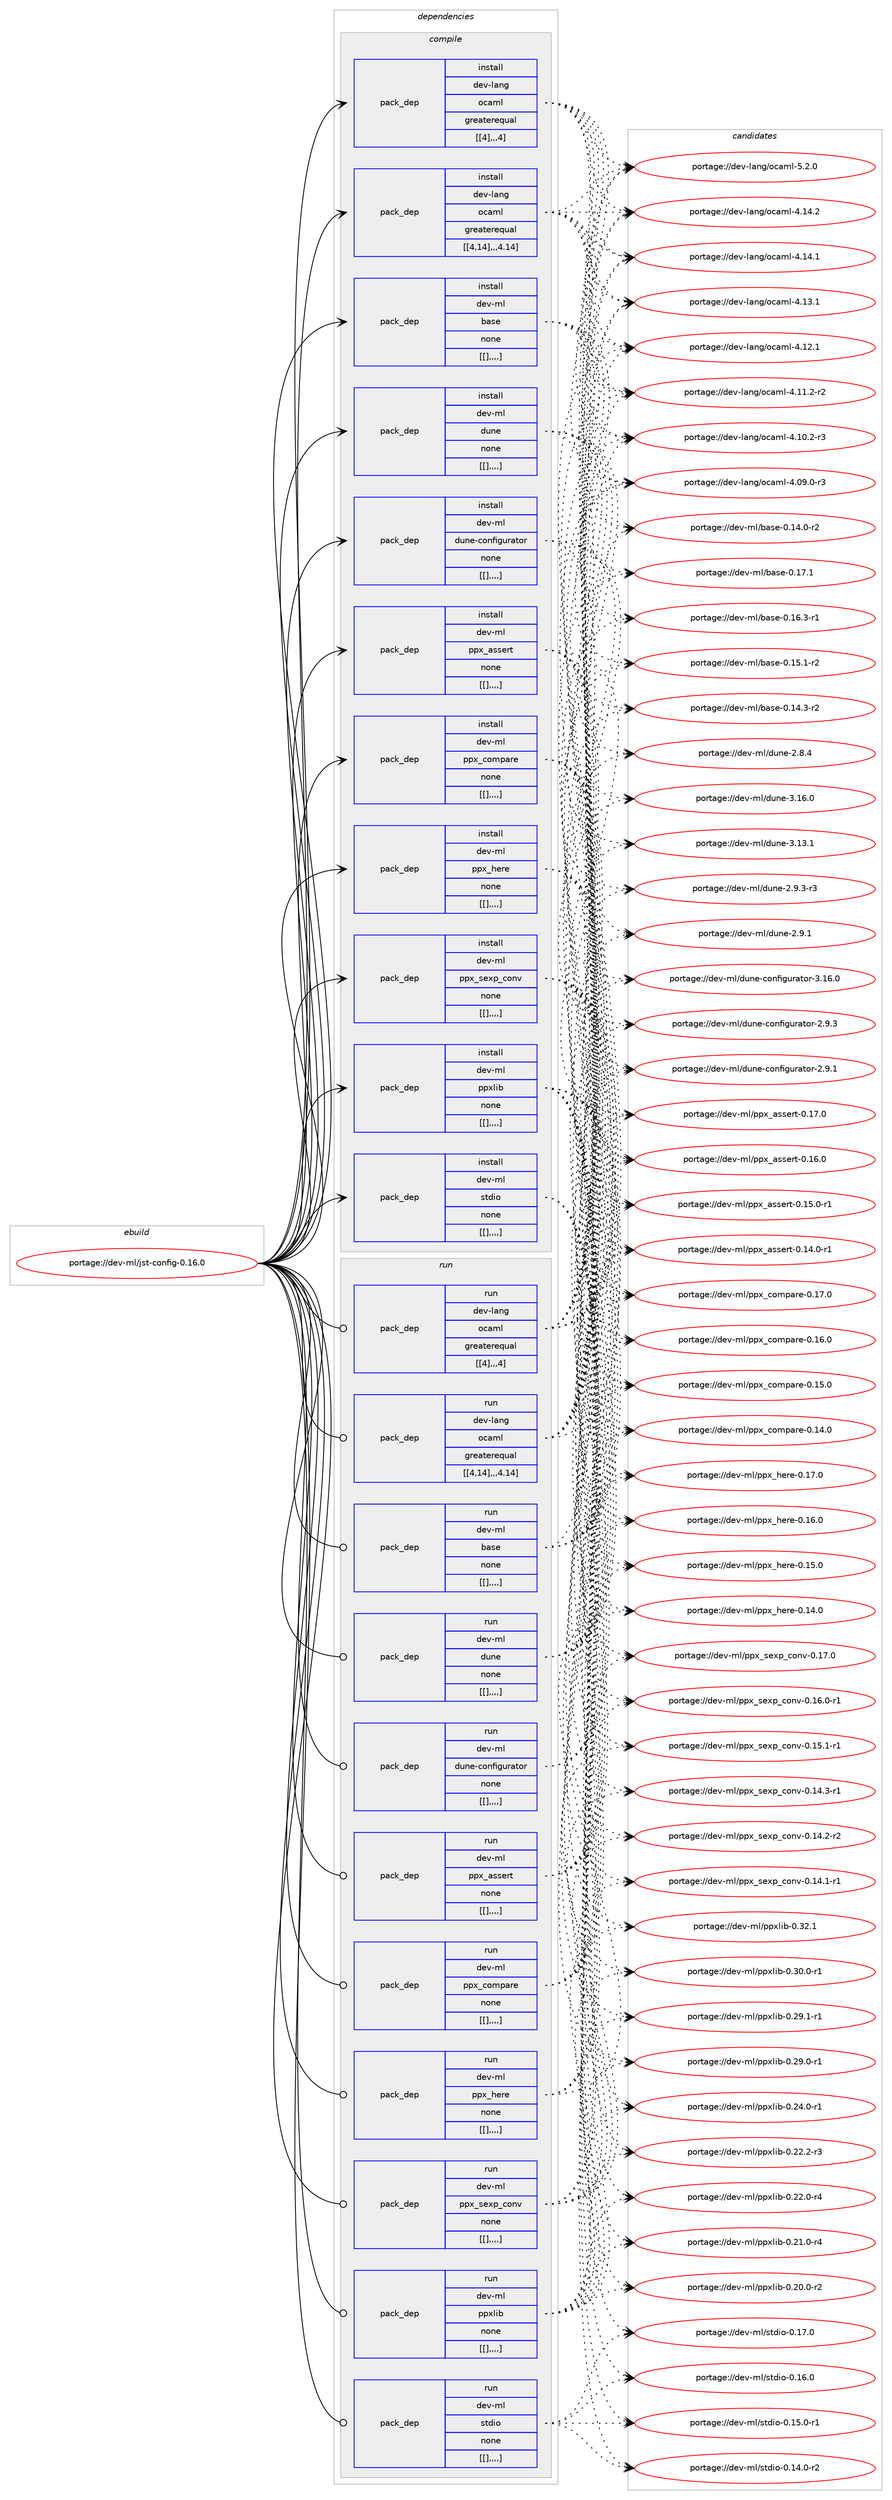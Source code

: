 digraph prolog {

# *************
# Graph options
# *************

newrank=true;
concentrate=true;
compound=true;
graph [rankdir=LR,fontname=Helvetica,fontsize=10,ranksep=1.5];#, ranksep=2.5, nodesep=0.2];
edge  [arrowhead=vee];
node  [fontname=Helvetica,fontsize=10];

# **********
# The ebuild
# **********

subgraph cluster_leftcol {
color=gray;
label=<<i>ebuild</i>>;
id [label="portage://dev-ml/jst-config-0.16.0", color=red, width=4, href="../dev-ml/jst-config-0.16.0.svg"];
}

# ****************
# The dependencies
# ****************

subgraph cluster_midcol {
color=gray;
label=<<i>dependencies</i>>;
subgraph cluster_compile {
fillcolor="#eeeeee";
style=filled;
label=<<i>compile</i>>;
subgraph pack89319 {
dependency120284 [label=<<TABLE BORDER="0" CELLBORDER="1" CELLSPACING="0" CELLPADDING="4" WIDTH="220"><TR><TD ROWSPAN="6" CELLPADDING="30">pack_dep</TD></TR><TR><TD WIDTH="110">install</TD></TR><TR><TD>dev-lang</TD></TR><TR><TD>ocaml</TD></TR><TR><TD>greaterequal</TD></TR><TR><TD>[[4],,,4]</TD></TR></TABLE>>, shape=none, color=blue];
}
id:e -> dependency120284:w [weight=20,style="solid",arrowhead="vee"];
subgraph pack89320 {
dependency120285 [label=<<TABLE BORDER="0" CELLBORDER="1" CELLSPACING="0" CELLPADDING="4" WIDTH="220"><TR><TD ROWSPAN="6" CELLPADDING="30">pack_dep</TD></TR><TR><TD WIDTH="110">install</TD></TR><TR><TD>dev-lang</TD></TR><TR><TD>ocaml</TD></TR><TR><TD>greaterequal</TD></TR><TR><TD>[[4,14],,,4.14]</TD></TR></TABLE>>, shape=none, color=blue];
}
id:e -> dependency120285:w [weight=20,style="solid",arrowhead="vee"];
subgraph pack89321 {
dependency120286 [label=<<TABLE BORDER="0" CELLBORDER="1" CELLSPACING="0" CELLPADDING="4" WIDTH="220"><TR><TD ROWSPAN="6" CELLPADDING="30">pack_dep</TD></TR><TR><TD WIDTH="110">install</TD></TR><TR><TD>dev-ml</TD></TR><TR><TD>base</TD></TR><TR><TD>none</TD></TR><TR><TD>[[],,,,]</TD></TR></TABLE>>, shape=none, color=blue];
}
id:e -> dependency120286:w [weight=20,style="solid",arrowhead="vee"];
subgraph pack89322 {
dependency120287 [label=<<TABLE BORDER="0" CELLBORDER="1" CELLSPACING="0" CELLPADDING="4" WIDTH="220"><TR><TD ROWSPAN="6" CELLPADDING="30">pack_dep</TD></TR><TR><TD WIDTH="110">install</TD></TR><TR><TD>dev-ml</TD></TR><TR><TD>dune</TD></TR><TR><TD>none</TD></TR><TR><TD>[[],,,,]</TD></TR></TABLE>>, shape=none, color=blue];
}
id:e -> dependency120287:w [weight=20,style="solid",arrowhead="vee"];
subgraph pack89323 {
dependency120288 [label=<<TABLE BORDER="0" CELLBORDER="1" CELLSPACING="0" CELLPADDING="4" WIDTH="220"><TR><TD ROWSPAN="6" CELLPADDING="30">pack_dep</TD></TR><TR><TD WIDTH="110">install</TD></TR><TR><TD>dev-ml</TD></TR><TR><TD>dune-configurator</TD></TR><TR><TD>none</TD></TR><TR><TD>[[],,,,]</TD></TR></TABLE>>, shape=none, color=blue];
}
id:e -> dependency120288:w [weight=20,style="solid",arrowhead="vee"];
subgraph pack89324 {
dependency120289 [label=<<TABLE BORDER="0" CELLBORDER="1" CELLSPACING="0" CELLPADDING="4" WIDTH="220"><TR><TD ROWSPAN="6" CELLPADDING="30">pack_dep</TD></TR><TR><TD WIDTH="110">install</TD></TR><TR><TD>dev-ml</TD></TR><TR><TD>ppx_assert</TD></TR><TR><TD>none</TD></TR><TR><TD>[[],,,,]</TD></TR></TABLE>>, shape=none, color=blue];
}
id:e -> dependency120289:w [weight=20,style="solid",arrowhead="vee"];
subgraph pack89325 {
dependency120290 [label=<<TABLE BORDER="0" CELLBORDER="1" CELLSPACING="0" CELLPADDING="4" WIDTH="220"><TR><TD ROWSPAN="6" CELLPADDING="30">pack_dep</TD></TR><TR><TD WIDTH="110">install</TD></TR><TR><TD>dev-ml</TD></TR><TR><TD>ppx_compare</TD></TR><TR><TD>none</TD></TR><TR><TD>[[],,,,]</TD></TR></TABLE>>, shape=none, color=blue];
}
id:e -> dependency120290:w [weight=20,style="solid",arrowhead="vee"];
subgraph pack89326 {
dependency120291 [label=<<TABLE BORDER="0" CELLBORDER="1" CELLSPACING="0" CELLPADDING="4" WIDTH="220"><TR><TD ROWSPAN="6" CELLPADDING="30">pack_dep</TD></TR><TR><TD WIDTH="110">install</TD></TR><TR><TD>dev-ml</TD></TR><TR><TD>ppx_here</TD></TR><TR><TD>none</TD></TR><TR><TD>[[],,,,]</TD></TR></TABLE>>, shape=none, color=blue];
}
id:e -> dependency120291:w [weight=20,style="solid",arrowhead="vee"];
subgraph pack89327 {
dependency120292 [label=<<TABLE BORDER="0" CELLBORDER="1" CELLSPACING="0" CELLPADDING="4" WIDTH="220"><TR><TD ROWSPAN="6" CELLPADDING="30">pack_dep</TD></TR><TR><TD WIDTH="110">install</TD></TR><TR><TD>dev-ml</TD></TR><TR><TD>ppx_sexp_conv</TD></TR><TR><TD>none</TD></TR><TR><TD>[[],,,,]</TD></TR></TABLE>>, shape=none, color=blue];
}
id:e -> dependency120292:w [weight=20,style="solid",arrowhead="vee"];
subgraph pack89328 {
dependency120293 [label=<<TABLE BORDER="0" CELLBORDER="1" CELLSPACING="0" CELLPADDING="4" WIDTH="220"><TR><TD ROWSPAN="6" CELLPADDING="30">pack_dep</TD></TR><TR><TD WIDTH="110">install</TD></TR><TR><TD>dev-ml</TD></TR><TR><TD>ppxlib</TD></TR><TR><TD>none</TD></TR><TR><TD>[[],,,,]</TD></TR></TABLE>>, shape=none, color=blue];
}
id:e -> dependency120293:w [weight=20,style="solid",arrowhead="vee"];
subgraph pack89329 {
dependency120294 [label=<<TABLE BORDER="0" CELLBORDER="1" CELLSPACING="0" CELLPADDING="4" WIDTH="220"><TR><TD ROWSPAN="6" CELLPADDING="30">pack_dep</TD></TR><TR><TD WIDTH="110">install</TD></TR><TR><TD>dev-ml</TD></TR><TR><TD>stdio</TD></TR><TR><TD>none</TD></TR><TR><TD>[[],,,,]</TD></TR></TABLE>>, shape=none, color=blue];
}
id:e -> dependency120294:w [weight=20,style="solid",arrowhead="vee"];
}
subgraph cluster_compileandrun {
fillcolor="#eeeeee";
style=filled;
label=<<i>compile and run</i>>;
}
subgraph cluster_run {
fillcolor="#eeeeee";
style=filled;
label=<<i>run</i>>;
subgraph pack89330 {
dependency120295 [label=<<TABLE BORDER="0" CELLBORDER="1" CELLSPACING="0" CELLPADDING="4" WIDTH="220"><TR><TD ROWSPAN="6" CELLPADDING="30">pack_dep</TD></TR><TR><TD WIDTH="110">run</TD></TR><TR><TD>dev-lang</TD></TR><TR><TD>ocaml</TD></TR><TR><TD>greaterequal</TD></TR><TR><TD>[[4],,,4]</TD></TR></TABLE>>, shape=none, color=blue];
}
id:e -> dependency120295:w [weight=20,style="solid",arrowhead="odot"];
subgraph pack89331 {
dependency120296 [label=<<TABLE BORDER="0" CELLBORDER="1" CELLSPACING="0" CELLPADDING="4" WIDTH="220"><TR><TD ROWSPAN="6" CELLPADDING="30">pack_dep</TD></TR><TR><TD WIDTH="110">run</TD></TR><TR><TD>dev-lang</TD></TR><TR><TD>ocaml</TD></TR><TR><TD>greaterequal</TD></TR><TR><TD>[[4,14],,,4.14]</TD></TR></TABLE>>, shape=none, color=blue];
}
id:e -> dependency120296:w [weight=20,style="solid",arrowhead="odot"];
subgraph pack89332 {
dependency120297 [label=<<TABLE BORDER="0" CELLBORDER="1" CELLSPACING="0" CELLPADDING="4" WIDTH="220"><TR><TD ROWSPAN="6" CELLPADDING="30">pack_dep</TD></TR><TR><TD WIDTH="110">run</TD></TR><TR><TD>dev-ml</TD></TR><TR><TD>base</TD></TR><TR><TD>none</TD></TR><TR><TD>[[],,,,]</TD></TR></TABLE>>, shape=none, color=blue];
}
id:e -> dependency120297:w [weight=20,style="solid",arrowhead="odot"];
subgraph pack89333 {
dependency120298 [label=<<TABLE BORDER="0" CELLBORDER="1" CELLSPACING="0" CELLPADDING="4" WIDTH="220"><TR><TD ROWSPAN="6" CELLPADDING="30">pack_dep</TD></TR><TR><TD WIDTH="110">run</TD></TR><TR><TD>dev-ml</TD></TR><TR><TD>dune</TD></TR><TR><TD>none</TD></TR><TR><TD>[[],,,,]</TD></TR></TABLE>>, shape=none, color=blue];
}
id:e -> dependency120298:w [weight=20,style="solid",arrowhead="odot"];
subgraph pack89334 {
dependency120299 [label=<<TABLE BORDER="0" CELLBORDER="1" CELLSPACING="0" CELLPADDING="4" WIDTH="220"><TR><TD ROWSPAN="6" CELLPADDING="30">pack_dep</TD></TR><TR><TD WIDTH="110">run</TD></TR><TR><TD>dev-ml</TD></TR><TR><TD>dune-configurator</TD></TR><TR><TD>none</TD></TR><TR><TD>[[],,,,]</TD></TR></TABLE>>, shape=none, color=blue];
}
id:e -> dependency120299:w [weight=20,style="solid",arrowhead="odot"];
subgraph pack89335 {
dependency120300 [label=<<TABLE BORDER="0" CELLBORDER="1" CELLSPACING="0" CELLPADDING="4" WIDTH="220"><TR><TD ROWSPAN="6" CELLPADDING="30">pack_dep</TD></TR><TR><TD WIDTH="110">run</TD></TR><TR><TD>dev-ml</TD></TR><TR><TD>ppx_assert</TD></TR><TR><TD>none</TD></TR><TR><TD>[[],,,,]</TD></TR></TABLE>>, shape=none, color=blue];
}
id:e -> dependency120300:w [weight=20,style="solid",arrowhead="odot"];
subgraph pack89336 {
dependency120301 [label=<<TABLE BORDER="0" CELLBORDER="1" CELLSPACING="0" CELLPADDING="4" WIDTH="220"><TR><TD ROWSPAN="6" CELLPADDING="30">pack_dep</TD></TR><TR><TD WIDTH="110">run</TD></TR><TR><TD>dev-ml</TD></TR><TR><TD>ppx_compare</TD></TR><TR><TD>none</TD></TR><TR><TD>[[],,,,]</TD></TR></TABLE>>, shape=none, color=blue];
}
id:e -> dependency120301:w [weight=20,style="solid",arrowhead="odot"];
subgraph pack89337 {
dependency120302 [label=<<TABLE BORDER="0" CELLBORDER="1" CELLSPACING="0" CELLPADDING="4" WIDTH="220"><TR><TD ROWSPAN="6" CELLPADDING="30">pack_dep</TD></TR><TR><TD WIDTH="110">run</TD></TR><TR><TD>dev-ml</TD></TR><TR><TD>ppx_here</TD></TR><TR><TD>none</TD></TR><TR><TD>[[],,,,]</TD></TR></TABLE>>, shape=none, color=blue];
}
id:e -> dependency120302:w [weight=20,style="solid",arrowhead="odot"];
subgraph pack89338 {
dependency120303 [label=<<TABLE BORDER="0" CELLBORDER="1" CELLSPACING="0" CELLPADDING="4" WIDTH="220"><TR><TD ROWSPAN="6" CELLPADDING="30">pack_dep</TD></TR><TR><TD WIDTH="110">run</TD></TR><TR><TD>dev-ml</TD></TR><TR><TD>ppx_sexp_conv</TD></TR><TR><TD>none</TD></TR><TR><TD>[[],,,,]</TD></TR></TABLE>>, shape=none, color=blue];
}
id:e -> dependency120303:w [weight=20,style="solid",arrowhead="odot"];
subgraph pack89339 {
dependency120304 [label=<<TABLE BORDER="0" CELLBORDER="1" CELLSPACING="0" CELLPADDING="4" WIDTH="220"><TR><TD ROWSPAN="6" CELLPADDING="30">pack_dep</TD></TR><TR><TD WIDTH="110">run</TD></TR><TR><TD>dev-ml</TD></TR><TR><TD>ppxlib</TD></TR><TR><TD>none</TD></TR><TR><TD>[[],,,,]</TD></TR></TABLE>>, shape=none, color=blue];
}
id:e -> dependency120304:w [weight=20,style="solid",arrowhead="odot"];
subgraph pack89340 {
dependency120305 [label=<<TABLE BORDER="0" CELLBORDER="1" CELLSPACING="0" CELLPADDING="4" WIDTH="220"><TR><TD ROWSPAN="6" CELLPADDING="30">pack_dep</TD></TR><TR><TD WIDTH="110">run</TD></TR><TR><TD>dev-ml</TD></TR><TR><TD>stdio</TD></TR><TR><TD>none</TD></TR><TR><TD>[[],,,,]</TD></TR></TABLE>>, shape=none, color=blue];
}
id:e -> dependency120305:w [weight=20,style="solid",arrowhead="odot"];
}
}

# **************
# The candidates
# **************

subgraph cluster_choices {
rank=same;
color=gray;
label=<<i>candidates</i>>;

subgraph choice89319 {
color=black;
nodesep=1;
choice1001011184510897110103471119997109108455346504648 [label="portage://dev-lang/ocaml-5.2.0", color=red, width=4,href="../dev-lang/ocaml-5.2.0.svg"];
choice100101118451089711010347111999710910845524649524650 [label="portage://dev-lang/ocaml-4.14.2", color=red, width=4,href="../dev-lang/ocaml-4.14.2.svg"];
choice100101118451089711010347111999710910845524649524649 [label="portage://dev-lang/ocaml-4.14.1", color=red, width=4,href="../dev-lang/ocaml-4.14.1.svg"];
choice100101118451089711010347111999710910845524649514649 [label="portage://dev-lang/ocaml-4.13.1", color=red, width=4,href="../dev-lang/ocaml-4.13.1.svg"];
choice100101118451089711010347111999710910845524649504649 [label="portage://dev-lang/ocaml-4.12.1", color=red, width=4,href="../dev-lang/ocaml-4.12.1.svg"];
choice1001011184510897110103471119997109108455246494946504511450 [label="portage://dev-lang/ocaml-4.11.2-r2", color=red, width=4,href="../dev-lang/ocaml-4.11.2-r2.svg"];
choice1001011184510897110103471119997109108455246494846504511451 [label="portage://dev-lang/ocaml-4.10.2-r3", color=red, width=4,href="../dev-lang/ocaml-4.10.2-r3.svg"];
choice1001011184510897110103471119997109108455246485746484511451 [label="portage://dev-lang/ocaml-4.09.0-r3", color=red, width=4,href="../dev-lang/ocaml-4.09.0-r3.svg"];
dependency120284:e -> choice1001011184510897110103471119997109108455346504648:w [style=dotted,weight="100"];
dependency120284:e -> choice100101118451089711010347111999710910845524649524650:w [style=dotted,weight="100"];
dependency120284:e -> choice100101118451089711010347111999710910845524649524649:w [style=dotted,weight="100"];
dependency120284:e -> choice100101118451089711010347111999710910845524649514649:w [style=dotted,weight="100"];
dependency120284:e -> choice100101118451089711010347111999710910845524649504649:w [style=dotted,weight="100"];
dependency120284:e -> choice1001011184510897110103471119997109108455246494946504511450:w [style=dotted,weight="100"];
dependency120284:e -> choice1001011184510897110103471119997109108455246494846504511451:w [style=dotted,weight="100"];
dependency120284:e -> choice1001011184510897110103471119997109108455246485746484511451:w [style=dotted,weight="100"];
}
subgraph choice89320 {
color=black;
nodesep=1;
choice1001011184510897110103471119997109108455346504648 [label="portage://dev-lang/ocaml-5.2.0", color=red, width=4,href="../dev-lang/ocaml-5.2.0.svg"];
choice100101118451089711010347111999710910845524649524650 [label="portage://dev-lang/ocaml-4.14.2", color=red, width=4,href="../dev-lang/ocaml-4.14.2.svg"];
choice100101118451089711010347111999710910845524649524649 [label="portage://dev-lang/ocaml-4.14.1", color=red, width=4,href="../dev-lang/ocaml-4.14.1.svg"];
choice100101118451089711010347111999710910845524649514649 [label="portage://dev-lang/ocaml-4.13.1", color=red, width=4,href="../dev-lang/ocaml-4.13.1.svg"];
choice100101118451089711010347111999710910845524649504649 [label="portage://dev-lang/ocaml-4.12.1", color=red, width=4,href="../dev-lang/ocaml-4.12.1.svg"];
choice1001011184510897110103471119997109108455246494946504511450 [label="portage://dev-lang/ocaml-4.11.2-r2", color=red, width=4,href="../dev-lang/ocaml-4.11.2-r2.svg"];
choice1001011184510897110103471119997109108455246494846504511451 [label="portage://dev-lang/ocaml-4.10.2-r3", color=red, width=4,href="../dev-lang/ocaml-4.10.2-r3.svg"];
choice1001011184510897110103471119997109108455246485746484511451 [label="portage://dev-lang/ocaml-4.09.0-r3", color=red, width=4,href="../dev-lang/ocaml-4.09.0-r3.svg"];
dependency120285:e -> choice1001011184510897110103471119997109108455346504648:w [style=dotted,weight="100"];
dependency120285:e -> choice100101118451089711010347111999710910845524649524650:w [style=dotted,weight="100"];
dependency120285:e -> choice100101118451089711010347111999710910845524649524649:w [style=dotted,weight="100"];
dependency120285:e -> choice100101118451089711010347111999710910845524649514649:w [style=dotted,weight="100"];
dependency120285:e -> choice100101118451089711010347111999710910845524649504649:w [style=dotted,weight="100"];
dependency120285:e -> choice1001011184510897110103471119997109108455246494946504511450:w [style=dotted,weight="100"];
dependency120285:e -> choice1001011184510897110103471119997109108455246494846504511451:w [style=dotted,weight="100"];
dependency120285:e -> choice1001011184510897110103471119997109108455246485746484511451:w [style=dotted,weight="100"];
}
subgraph choice89321 {
color=black;
nodesep=1;
choice1001011184510910847989711510145484649554649 [label="portage://dev-ml/base-0.17.1", color=red, width=4,href="../dev-ml/base-0.17.1.svg"];
choice10010111845109108479897115101454846495446514511449 [label="portage://dev-ml/base-0.16.3-r1", color=red, width=4,href="../dev-ml/base-0.16.3-r1.svg"];
choice10010111845109108479897115101454846495346494511450 [label="portage://dev-ml/base-0.15.1-r2", color=red, width=4,href="../dev-ml/base-0.15.1-r2.svg"];
choice10010111845109108479897115101454846495246514511450 [label="portage://dev-ml/base-0.14.3-r2", color=red, width=4,href="../dev-ml/base-0.14.3-r2.svg"];
choice10010111845109108479897115101454846495246484511450 [label="portage://dev-ml/base-0.14.0-r2", color=red, width=4,href="../dev-ml/base-0.14.0-r2.svg"];
dependency120286:e -> choice1001011184510910847989711510145484649554649:w [style=dotted,weight="100"];
dependency120286:e -> choice10010111845109108479897115101454846495446514511449:w [style=dotted,weight="100"];
dependency120286:e -> choice10010111845109108479897115101454846495346494511450:w [style=dotted,weight="100"];
dependency120286:e -> choice10010111845109108479897115101454846495246514511450:w [style=dotted,weight="100"];
dependency120286:e -> choice10010111845109108479897115101454846495246484511450:w [style=dotted,weight="100"];
}
subgraph choice89322 {
color=black;
nodesep=1;
choice100101118451091084710011711010145514649544648 [label="portage://dev-ml/dune-3.16.0", color=red, width=4,href="../dev-ml/dune-3.16.0.svg"];
choice100101118451091084710011711010145514649514649 [label="portage://dev-ml/dune-3.13.1", color=red, width=4,href="../dev-ml/dune-3.13.1.svg"];
choice10010111845109108471001171101014550465746514511451 [label="portage://dev-ml/dune-2.9.3-r3", color=red, width=4,href="../dev-ml/dune-2.9.3-r3.svg"];
choice1001011184510910847100117110101455046574649 [label="portage://dev-ml/dune-2.9.1", color=red, width=4,href="../dev-ml/dune-2.9.1.svg"];
choice1001011184510910847100117110101455046564652 [label="portage://dev-ml/dune-2.8.4", color=red, width=4,href="../dev-ml/dune-2.8.4.svg"];
dependency120287:e -> choice100101118451091084710011711010145514649544648:w [style=dotted,weight="100"];
dependency120287:e -> choice100101118451091084710011711010145514649514649:w [style=dotted,weight="100"];
dependency120287:e -> choice10010111845109108471001171101014550465746514511451:w [style=dotted,weight="100"];
dependency120287:e -> choice1001011184510910847100117110101455046574649:w [style=dotted,weight="100"];
dependency120287:e -> choice1001011184510910847100117110101455046564652:w [style=dotted,weight="100"];
}
subgraph choice89323 {
color=black;
nodesep=1;
choice100101118451091084710011711010145991111101021051031171149711611111445514649544648 [label="portage://dev-ml/dune-configurator-3.16.0", color=red, width=4,href="../dev-ml/dune-configurator-3.16.0.svg"];
choice1001011184510910847100117110101459911111010210510311711497116111114455046574651 [label="portage://dev-ml/dune-configurator-2.9.3", color=red, width=4,href="../dev-ml/dune-configurator-2.9.3.svg"];
choice1001011184510910847100117110101459911111010210510311711497116111114455046574649 [label="portage://dev-ml/dune-configurator-2.9.1", color=red, width=4,href="../dev-ml/dune-configurator-2.9.1.svg"];
dependency120288:e -> choice100101118451091084710011711010145991111101021051031171149711611111445514649544648:w [style=dotted,weight="100"];
dependency120288:e -> choice1001011184510910847100117110101459911111010210510311711497116111114455046574651:w [style=dotted,weight="100"];
dependency120288:e -> choice1001011184510910847100117110101459911111010210510311711497116111114455046574649:w [style=dotted,weight="100"];
}
subgraph choice89324 {
color=black;
nodesep=1;
choice1001011184510910847112112120959711511510111411645484649554648 [label="portage://dev-ml/ppx_assert-0.17.0", color=red, width=4,href="../dev-ml/ppx_assert-0.17.0.svg"];
choice1001011184510910847112112120959711511510111411645484649544648 [label="portage://dev-ml/ppx_assert-0.16.0", color=red, width=4,href="../dev-ml/ppx_assert-0.16.0.svg"];
choice10010111845109108471121121209597115115101114116454846495346484511449 [label="portage://dev-ml/ppx_assert-0.15.0-r1", color=red, width=4,href="../dev-ml/ppx_assert-0.15.0-r1.svg"];
choice10010111845109108471121121209597115115101114116454846495246484511449 [label="portage://dev-ml/ppx_assert-0.14.0-r1", color=red, width=4,href="../dev-ml/ppx_assert-0.14.0-r1.svg"];
dependency120289:e -> choice1001011184510910847112112120959711511510111411645484649554648:w [style=dotted,weight="100"];
dependency120289:e -> choice1001011184510910847112112120959711511510111411645484649544648:w [style=dotted,weight="100"];
dependency120289:e -> choice10010111845109108471121121209597115115101114116454846495346484511449:w [style=dotted,weight="100"];
dependency120289:e -> choice10010111845109108471121121209597115115101114116454846495246484511449:w [style=dotted,weight="100"];
}
subgraph choice89325 {
color=black;
nodesep=1;
choice100101118451091084711211212095991111091129711410145484649554648 [label="portage://dev-ml/ppx_compare-0.17.0", color=red, width=4,href="../dev-ml/ppx_compare-0.17.0.svg"];
choice100101118451091084711211212095991111091129711410145484649544648 [label="portage://dev-ml/ppx_compare-0.16.0", color=red, width=4,href="../dev-ml/ppx_compare-0.16.0.svg"];
choice100101118451091084711211212095991111091129711410145484649534648 [label="portage://dev-ml/ppx_compare-0.15.0", color=red, width=4,href="../dev-ml/ppx_compare-0.15.0.svg"];
choice100101118451091084711211212095991111091129711410145484649524648 [label="portage://dev-ml/ppx_compare-0.14.0", color=red, width=4,href="../dev-ml/ppx_compare-0.14.0.svg"];
dependency120290:e -> choice100101118451091084711211212095991111091129711410145484649554648:w [style=dotted,weight="100"];
dependency120290:e -> choice100101118451091084711211212095991111091129711410145484649544648:w [style=dotted,weight="100"];
dependency120290:e -> choice100101118451091084711211212095991111091129711410145484649534648:w [style=dotted,weight="100"];
dependency120290:e -> choice100101118451091084711211212095991111091129711410145484649524648:w [style=dotted,weight="100"];
}
subgraph choice89326 {
color=black;
nodesep=1;
choice10010111845109108471121121209510410111410145484649554648 [label="portage://dev-ml/ppx_here-0.17.0", color=red, width=4,href="../dev-ml/ppx_here-0.17.0.svg"];
choice10010111845109108471121121209510410111410145484649544648 [label="portage://dev-ml/ppx_here-0.16.0", color=red, width=4,href="../dev-ml/ppx_here-0.16.0.svg"];
choice10010111845109108471121121209510410111410145484649534648 [label="portage://dev-ml/ppx_here-0.15.0", color=red, width=4,href="../dev-ml/ppx_here-0.15.0.svg"];
choice10010111845109108471121121209510410111410145484649524648 [label="portage://dev-ml/ppx_here-0.14.0", color=red, width=4,href="../dev-ml/ppx_here-0.14.0.svg"];
dependency120291:e -> choice10010111845109108471121121209510410111410145484649554648:w [style=dotted,weight="100"];
dependency120291:e -> choice10010111845109108471121121209510410111410145484649544648:w [style=dotted,weight="100"];
dependency120291:e -> choice10010111845109108471121121209510410111410145484649534648:w [style=dotted,weight="100"];
dependency120291:e -> choice10010111845109108471121121209510410111410145484649524648:w [style=dotted,weight="100"];
}
subgraph choice89327 {
color=black;
nodesep=1;
choice100101118451091084711211212095115101120112959911111011845484649554648 [label="portage://dev-ml/ppx_sexp_conv-0.17.0", color=red, width=4,href="../dev-ml/ppx_sexp_conv-0.17.0.svg"];
choice1001011184510910847112112120951151011201129599111110118454846495446484511449 [label="portage://dev-ml/ppx_sexp_conv-0.16.0-r1", color=red, width=4,href="../dev-ml/ppx_sexp_conv-0.16.0-r1.svg"];
choice1001011184510910847112112120951151011201129599111110118454846495346494511449 [label="portage://dev-ml/ppx_sexp_conv-0.15.1-r1", color=red, width=4,href="../dev-ml/ppx_sexp_conv-0.15.1-r1.svg"];
choice1001011184510910847112112120951151011201129599111110118454846495246514511449 [label="portage://dev-ml/ppx_sexp_conv-0.14.3-r1", color=red, width=4,href="../dev-ml/ppx_sexp_conv-0.14.3-r1.svg"];
choice1001011184510910847112112120951151011201129599111110118454846495246504511450 [label="portage://dev-ml/ppx_sexp_conv-0.14.2-r2", color=red, width=4,href="../dev-ml/ppx_sexp_conv-0.14.2-r2.svg"];
choice1001011184510910847112112120951151011201129599111110118454846495246494511449 [label="portage://dev-ml/ppx_sexp_conv-0.14.1-r1", color=red, width=4,href="../dev-ml/ppx_sexp_conv-0.14.1-r1.svg"];
dependency120292:e -> choice100101118451091084711211212095115101120112959911111011845484649554648:w [style=dotted,weight="100"];
dependency120292:e -> choice1001011184510910847112112120951151011201129599111110118454846495446484511449:w [style=dotted,weight="100"];
dependency120292:e -> choice1001011184510910847112112120951151011201129599111110118454846495346494511449:w [style=dotted,weight="100"];
dependency120292:e -> choice1001011184510910847112112120951151011201129599111110118454846495246514511449:w [style=dotted,weight="100"];
dependency120292:e -> choice1001011184510910847112112120951151011201129599111110118454846495246504511450:w [style=dotted,weight="100"];
dependency120292:e -> choice1001011184510910847112112120951151011201129599111110118454846495246494511449:w [style=dotted,weight="100"];
}
subgraph choice89328 {
color=black;
nodesep=1;
choice10010111845109108471121121201081059845484651504649 [label="portage://dev-ml/ppxlib-0.32.1", color=red, width=4,href="../dev-ml/ppxlib-0.32.1.svg"];
choice100101118451091084711211212010810598454846514846484511449 [label="portage://dev-ml/ppxlib-0.30.0-r1", color=red, width=4,href="../dev-ml/ppxlib-0.30.0-r1.svg"];
choice100101118451091084711211212010810598454846505746494511449 [label="portage://dev-ml/ppxlib-0.29.1-r1", color=red, width=4,href="../dev-ml/ppxlib-0.29.1-r1.svg"];
choice100101118451091084711211212010810598454846505746484511449 [label="portage://dev-ml/ppxlib-0.29.0-r1", color=red, width=4,href="../dev-ml/ppxlib-0.29.0-r1.svg"];
choice100101118451091084711211212010810598454846505246484511449 [label="portage://dev-ml/ppxlib-0.24.0-r1", color=red, width=4,href="../dev-ml/ppxlib-0.24.0-r1.svg"];
choice100101118451091084711211212010810598454846505046504511451 [label="portage://dev-ml/ppxlib-0.22.2-r3", color=red, width=4,href="../dev-ml/ppxlib-0.22.2-r3.svg"];
choice100101118451091084711211212010810598454846505046484511452 [label="portage://dev-ml/ppxlib-0.22.0-r4", color=red, width=4,href="../dev-ml/ppxlib-0.22.0-r4.svg"];
choice100101118451091084711211212010810598454846504946484511452 [label="portage://dev-ml/ppxlib-0.21.0-r4", color=red, width=4,href="../dev-ml/ppxlib-0.21.0-r4.svg"];
choice100101118451091084711211212010810598454846504846484511450 [label="portage://dev-ml/ppxlib-0.20.0-r2", color=red, width=4,href="../dev-ml/ppxlib-0.20.0-r2.svg"];
dependency120293:e -> choice10010111845109108471121121201081059845484651504649:w [style=dotted,weight="100"];
dependency120293:e -> choice100101118451091084711211212010810598454846514846484511449:w [style=dotted,weight="100"];
dependency120293:e -> choice100101118451091084711211212010810598454846505746494511449:w [style=dotted,weight="100"];
dependency120293:e -> choice100101118451091084711211212010810598454846505746484511449:w [style=dotted,weight="100"];
dependency120293:e -> choice100101118451091084711211212010810598454846505246484511449:w [style=dotted,weight="100"];
dependency120293:e -> choice100101118451091084711211212010810598454846505046504511451:w [style=dotted,weight="100"];
dependency120293:e -> choice100101118451091084711211212010810598454846505046484511452:w [style=dotted,weight="100"];
dependency120293:e -> choice100101118451091084711211212010810598454846504946484511452:w [style=dotted,weight="100"];
dependency120293:e -> choice100101118451091084711211212010810598454846504846484511450:w [style=dotted,weight="100"];
}
subgraph choice89329 {
color=black;
nodesep=1;
choice100101118451091084711511610010511145484649554648 [label="portage://dev-ml/stdio-0.17.0", color=red, width=4,href="../dev-ml/stdio-0.17.0.svg"];
choice100101118451091084711511610010511145484649544648 [label="portage://dev-ml/stdio-0.16.0", color=red, width=4,href="../dev-ml/stdio-0.16.0.svg"];
choice1001011184510910847115116100105111454846495346484511449 [label="portage://dev-ml/stdio-0.15.0-r1", color=red, width=4,href="../dev-ml/stdio-0.15.0-r1.svg"];
choice1001011184510910847115116100105111454846495246484511450 [label="portage://dev-ml/stdio-0.14.0-r2", color=red, width=4,href="../dev-ml/stdio-0.14.0-r2.svg"];
dependency120294:e -> choice100101118451091084711511610010511145484649554648:w [style=dotted,weight="100"];
dependency120294:e -> choice100101118451091084711511610010511145484649544648:w [style=dotted,weight="100"];
dependency120294:e -> choice1001011184510910847115116100105111454846495346484511449:w [style=dotted,weight="100"];
dependency120294:e -> choice1001011184510910847115116100105111454846495246484511450:w [style=dotted,weight="100"];
}
subgraph choice89330 {
color=black;
nodesep=1;
choice1001011184510897110103471119997109108455346504648 [label="portage://dev-lang/ocaml-5.2.0", color=red, width=4,href="../dev-lang/ocaml-5.2.0.svg"];
choice100101118451089711010347111999710910845524649524650 [label="portage://dev-lang/ocaml-4.14.2", color=red, width=4,href="../dev-lang/ocaml-4.14.2.svg"];
choice100101118451089711010347111999710910845524649524649 [label="portage://dev-lang/ocaml-4.14.1", color=red, width=4,href="../dev-lang/ocaml-4.14.1.svg"];
choice100101118451089711010347111999710910845524649514649 [label="portage://dev-lang/ocaml-4.13.1", color=red, width=4,href="../dev-lang/ocaml-4.13.1.svg"];
choice100101118451089711010347111999710910845524649504649 [label="portage://dev-lang/ocaml-4.12.1", color=red, width=4,href="../dev-lang/ocaml-4.12.1.svg"];
choice1001011184510897110103471119997109108455246494946504511450 [label="portage://dev-lang/ocaml-4.11.2-r2", color=red, width=4,href="../dev-lang/ocaml-4.11.2-r2.svg"];
choice1001011184510897110103471119997109108455246494846504511451 [label="portage://dev-lang/ocaml-4.10.2-r3", color=red, width=4,href="../dev-lang/ocaml-4.10.2-r3.svg"];
choice1001011184510897110103471119997109108455246485746484511451 [label="portage://dev-lang/ocaml-4.09.0-r3", color=red, width=4,href="../dev-lang/ocaml-4.09.0-r3.svg"];
dependency120295:e -> choice1001011184510897110103471119997109108455346504648:w [style=dotted,weight="100"];
dependency120295:e -> choice100101118451089711010347111999710910845524649524650:w [style=dotted,weight="100"];
dependency120295:e -> choice100101118451089711010347111999710910845524649524649:w [style=dotted,weight="100"];
dependency120295:e -> choice100101118451089711010347111999710910845524649514649:w [style=dotted,weight="100"];
dependency120295:e -> choice100101118451089711010347111999710910845524649504649:w [style=dotted,weight="100"];
dependency120295:e -> choice1001011184510897110103471119997109108455246494946504511450:w [style=dotted,weight="100"];
dependency120295:e -> choice1001011184510897110103471119997109108455246494846504511451:w [style=dotted,weight="100"];
dependency120295:e -> choice1001011184510897110103471119997109108455246485746484511451:w [style=dotted,weight="100"];
}
subgraph choice89331 {
color=black;
nodesep=1;
choice1001011184510897110103471119997109108455346504648 [label="portage://dev-lang/ocaml-5.2.0", color=red, width=4,href="../dev-lang/ocaml-5.2.0.svg"];
choice100101118451089711010347111999710910845524649524650 [label="portage://dev-lang/ocaml-4.14.2", color=red, width=4,href="../dev-lang/ocaml-4.14.2.svg"];
choice100101118451089711010347111999710910845524649524649 [label="portage://dev-lang/ocaml-4.14.1", color=red, width=4,href="../dev-lang/ocaml-4.14.1.svg"];
choice100101118451089711010347111999710910845524649514649 [label="portage://dev-lang/ocaml-4.13.1", color=red, width=4,href="../dev-lang/ocaml-4.13.1.svg"];
choice100101118451089711010347111999710910845524649504649 [label="portage://dev-lang/ocaml-4.12.1", color=red, width=4,href="../dev-lang/ocaml-4.12.1.svg"];
choice1001011184510897110103471119997109108455246494946504511450 [label="portage://dev-lang/ocaml-4.11.2-r2", color=red, width=4,href="../dev-lang/ocaml-4.11.2-r2.svg"];
choice1001011184510897110103471119997109108455246494846504511451 [label="portage://dev-lang/ocaml-4.10.2-r3", color=red, width=4,href="../dev-lang/ocaml-4.10.2-r3.svg"];
choice1001011184510897110103471119997109108455246485746484511451 [label="portage://dev-lang/ocaml-4.09.0-r3", color=red, width=4,href="../dev-lang/ocaml-4.09.0-r3.svg"];
dependency120296:e -> choice1001011184510897110103471119997109108455346504648:w [style=dotted,weight="100"];
dependency120296:e -> choice100101118451089711010347111999710910845524649524650:w [style=dotted,weight="100"];
dependency120296:e -> choice100101118451089711010347111999710910845524649524649:w [style=dotted,weight="100"];
dependency120296:e -> choice100101118451089711010347111999710910845524649514649:w [style=dotted,weight="100"];
dependency120296:e -> choice100101118451089711010347111999710910845524649504649:w [style=dotted,weight="100"];
dependency120296:e -> choice1001011184510897110103471119997109108455246494946504511450:w [style=dotted,weight="100"];
dependency120296:e -> choice1001011184510897110103471119997109108455246494846504511451:w [style=dotted,weight="100"];
dependency120296:e -> choice1001011184510897110103471119997109108455246485746484511451:w [style=dotted,weight="100"];
}
subgraph choice89332 {
color=black;
nodesep=1;
choice1001011184510910847989711510145484649554649 [label="portage://dev-ml/base-0.17.1", color=red, width=4,href="../dev-ml/base-0.17.1.svg"];
choice10010111845109108479897115101454846495446514511449 [label="portage://dev-ml/base-0.16.3-r1", color=red, width=4,href="../dev-ml/base-0.16.3-r1.svg"];
choice10010111845109108479897115101454846495346494511450 [label="portage://dev-ml/base-0.15.1-r2", color=red, width=4,href="../dev-ml/base-0.15.1-r2.svg"];
choice10010111845109108479897115101454846495246514511450 [label="portage://dev-ml/base-0.14.3-r2", color=red, width=4,href="../dev-ml/base-0.14.3-r2.svg"];
choice10010111845109108479897115101454846495246484511450 [label="portage://dev-ml/base-0.14.0-r2", color=red, width=4,href="../dev-ml/base-0.14.0-r2.svg"];
dependency120297:e -> choice1001011184510910847989711510145484649554649:w [style=dotted,weight="100"];
dependency120297:e -> choice10010111845109108479897115101454846495446514511449:w [style=dotted,weight="100"];
dependency120297:e -> choice10010111845109108479897115101454846495346494511450:w [style=dotted,weight="100"];
dependency120297:e -> choice10010111845109108479897115101454846495246514511450:w [style=dotted,weight="100"];
dependency120297:e -> choice10010111845109108479897115101454846495246484511450:w [style=dotted,weight="100"];
}
subgraph choice89333 {
color=black;
nodesep=1;
choice100101118451091084710011711010145514649544648 [label="portage://dev-ml/dune-3.16.0", color=red, width=4,href="../dev-ml/dune-3.16.0.svg"];
choice100101118451091084710011711010145514649514649 [label="portage://dev-ml/dune-3.13.1", color=red, width=4,href="../dev-ml/dune-3.13.1.svg"];
choice10010111845109108471001171101014550465746514511451 [label="portage://dev-ml/dune-2.9.3-r3", color=red, width=4,href="../dev-ml/dune-2.9.3-r3.svg"];
choice1001011184510910847100117110101455046574649 [label="portage://dev-ml/dune-2.9.1", color=red, width=4,href="../dev-ml/dune-2.9.1.svg"];
choice1001011184510910847100117110101455046564652 [label="portage://dev-ml/dune-2.8.4", color=red, width=4,href="../dev-ml/dune-2.8.4.svg"];
dependency120298:e -> choice100101118451091084710011711010145514649544648:w [style=dotted,weight="100"];
dependency120298:e -> choice100101118451091084710011711010145514649514649:w [style=dotted,weight="100"];
dependency120298:e -> choice10010111845109108471001171101014550465746514511451:w [style=dotted,weight="100"];
dependency120298:e -> choice1001011184510910847100117110101455046574649:w [style=dotted,weight="100"];
dependency120298:e -> choice1001011184510910847100117110101455046564652:w [style=dotted,weight="100"];
}
subgraph choice89334 {
color=black;
nodesep=1;
choice100101118451091084710011711010145991111101021051031171149711611111445514649544648 [label="portage://dev-ml/dune-configurator-3.16.0", color=red, width=4,href="../dev-ml/dune-configurator-3.16.0.svg"];
choice1001011184510910847100117110101459911111010210510311711497116111114455046574651 [label="portage://dev-ml/dune-configurator-2.9.3", color=red, width=4,href="../dev-ml/dune-configurator-2.9.3.svg"];
choice1001011184510910847100117110101459911111010210510311711497116111114455046574649 [label="portage://dev-ml/dune-configurator-2.9.1", color=red, width=4,href="../dev-ml/dune-configurator-2.9.1.svg"];
dependency120299:e -> choice100101118451091084710011711010145991111101021051031171149711611111445514649544648:w [style=dotted,weight="100"];
dependency120299:e -> choice1001011184510910847100117110101459911111010210510311711497116111114455046574651:w [style=dotted,weight="100"];
dependency120299:e -> choice1001011184510910847100117110101459911111010210510311711497116111114455046574649:w [style=dotted,weight="100"];
}
subgraph choice89335 {
color=black;
nodesep=1;
choice1001011184510910847112112120959711511510111411645484649554648 [label="portage://dev-ml/ppx_assert-0.17.0", color=red, width=4,href="../dev-ml/ppx_assert-0.17.0.svg"];
choice1001011184510910847112112120959711511510111411645484649544648 [label="portage://dev-ml/ppx_assert-0.16.0", color=red, width=4,href="../dev-ml/ppx_assert-0.16.0.svg"];
choice10010111845109108471121121209597115115101114116454846495346484511449 [label="portage://dev-ml/ppx_assert-0.15.0-r1", color=red, width=4,href="../dev-ml/ppx_assert-0.15.0-r1.svg"];
choice10010111845109108471121121209597115115101114116454846495246484511449 [label="portage://dev-ml/ppx_assert-0.14.0-r1", color=red, width=4,href="../dev-ml/ppx_assert-0.14.0-r1.svg"];
dependency120300:e -> choice1001011184510910847112112120959711511510111411645484649554648:w [style=dotted,weight="100"];
dependency120300:e -> choice1001011184510910847112112120959711511510111411645484649544648:w [style=dotted,weight="100"];
dependency120300:e -> choice10010111845109108471121121209597115115101114116454846495346484511449:w [style=dotted,weight="100"];
dependency120300:e -> choice10010111845109108471121121209597115115101114116454846495246484511449:w [style=dotted,weight="100"];
}
subgraph choice89336 {
color=black;
nodesep=1;
choice100101118451091084711211212095991111091129711410145484649554648 [label="portage://dev-ml/ppx_compare-0.17.0", color=red, width=4,href="../dev-ml/ppx_compare-0.17.0.svg"];
choice100101118451091084711211212095991111091129711410145484649544648 [label="portage://dev-ml/ppx_compare-0.16.0", color=red, width=4,href="../dev-ml/ppx_compare-0.16.0.svg"];
choice100101118451091084711211212095991111091129711410145484649534648 [label="portage://dev-ml/ppx_compare-0.15.0", color=red, width=4,href="../dev-ml/ppx_compare-0.15.0.svg"];
choice100101118451091084711211212095991111091129711410145484649524648 [label="portage://dev-ml/ppx_compare-0.14.0", color=red, width=4,href="../dev-ml/ppx_compare-0.14.0.svg"];
dependency120301:e -> choice100101118451091084711211212095991111091129711410145484649554648:w [style=dotted,weight="100"];
dependency120301:e -> choice100101118451091084711211212095991111091129711410145484649544648:w [style=dotted,weight="100"];
dependency120301:e -> choice100101118451091084711211212095991111091129711410145484649534648:w [style=dotted,weight="100"];
dependency120301:e -> choice100101118451091084711211212095991111091129711410145484649524648:w [style=dotted,weight="100"];
}
subgraph choice89337 {
color=black;
nodesep=1;
choice10010111845109108471121121209510410111410145484649554648 [label="portage://dev-ml/ppx_here-0.17.0", color=red, width=4,href="../dev-ml/ppx_here-0.17.0.svg"];
choice10010111845109108471121121209510410111410145484649544648 [label="portage://dev-ml/ppx_here-0.16.0", color=red, width=4,href="../dev-ml/ppx_here-0.16.0.svg"];
choice10010111845109108471121121209510410111410145484649534648 [label="portage://dev-ml/ppx_here-0.15.0", color=red, width=4,href="../dev-ml/ppx_here-0.15.0.svg"];
choice10010111845109108471121121209510410111410145484649524648 [label="portage://dev-ml/ppx_here-0.14.0", color=red, width=4,href="../dev-ml/ppx_here-0.14.0.svg"];
dependency120302:e -> choice10010111845109108471121121209510410111410145484649554648:w [style=dotted,weight="100"];
dependency120302:e -> choice10010111845109108471121121209510410111410145484649544648:w [style=dotted,weight="100"];
dependency120302:e -> choice10010111845109108471121121209510410111410145484649534648:w [style=dotted,weight="100"];
dependency120302:e -> choice10010111845109108471121121209510410111410145484649524648:w [style=dotted,weight="100"];
}
subgraph choice89338 {
color=black;
nodesep=1;
choice100101118451091084711211212095115101120112959911111011845484649554648 [label="portage://dev-ml/ppx_sexp_conv-0.17.0", color=red, width=4,href="../dev-ml/ppx_sexp_conv-0.17.0.svg"];
choice1001011184510910847112112120951151011201129599111110118454846495446484511449 [label="portage://dev-ml/ppx_sexp_conv-0.16.0-r1", color=red, width=4,href="../dev-ml/ppx_sexp_conv-0.16.0-r1.svg"];
choice1001011184510910847112112120951151011201129599111110118454846495346494511449 [label="portage://dev-ml/ppx_sexp_conv-0.15.1-r1", color=red, width=4,href="../dev-ml/ppx_sexp_conv-0.15.1-r1.svg"];
choice1001011184510910847112112120951151011201129599111110118454846495246514511449 [label="portage://dev-ml/ppx_sexp_conv-0.14.3-r1", color=red, width=4,href="../dev-ml/ppx_sexp_conv-0.14.3-r1.svg"];
choice1001011184510910847112112120951151011201129599111110118454846495246504511450 [label="portage://dev-ml/ppx_sexp_conv-0.14.2-r2", color=red, width=4,href="../dev-ml/ppx_sexp_conv-0.14.2-r2.svg"];
choice1001011184510910847112112120951151011201129599111110118454846495246494511449 [label="portage://dev-ml/ppx_sexp_conv-0.14.1-r1", color=red, width=4,href="../dev-ml/ppx_sexp_conv-0.14.1-r1.svg"];
dependency120303:e -> choice100101118451091084711211212095115101120112959911111011845484649554648:w [style=dotted,weight="100"];
dependency120303:e -> choice1001011184510910847112112120951151011201129599111110118454846495446484511449:w [style=dotted,weight="100"];
dependency120303:e -> choice1001011184510910847112112120951151011201129599111110118454846495346494511449:w [style=dotted,weight="100"];
dependency120303:e -> choice1001011184510910847112112120951151011201129599111110118454846495246514511449:w [style=dotted,weight="100"];
dependency120303:e -> choice1001011184510910847112112120951151011201129599111110118454846495246504511450:w [style=dotted,weight="100"];
dependency120303:e -> choice1001011184510910847112112120951151011201129599111110118454846495246494511449:w [style=dotted,weight="100"];
}
subgraph choice89339 {
color=black;
nodesep=1;
choice10010111845109108471121121201081059845484651504649 [label="portage://dev-ml/ppxlib-0.32.1", color=red, width=4,href="../dev-ml/ppxlib-0.32.1.svg"];
choice100101118451091084711211212010810598454846514846484511449 [label="portage://dev-ml/ppxlib-0.30.0-r1", color=red, width=4,href="../dev-ml/ppxlib-0.30.0-r1.svg"];
choice100101118451091084711211212010810598454846505746494511449 [label="portage://dev-ml/ppxlib-0.29.1-r1", color=red, width=4,href="../dev-ml/ppxlib-0.29.1-r1.svg"];
choice100101118451091084711211212010810598454846505746484511449 [label="portage://dev-ml/ppxlib-0.29.0-r1", color=red, width=4,href="../dev-ml/ppxlib-0.29.0-r1.svg"];
choice100101118451091084711211212010810598454846505246484511449 [label="portage://dev-ml/ppxlib-0.24.0-r1", color=red, width=4,href="../dev-ml/ppxlib-0.24.0-r1.svg"];
choice100101118451091084711211212010810598454846505046504511451 [label="portage://dev-ml/ppxlib-0.22.2-r3", color=red, width=4,href="../dev-ml/ppxlib-0.22.2-r3.svg"];
choice100101118451091084711211212010810598454846505046484511452 [label="portage://dev-ml/ppxlib-0.22.0-r4", color=red, width=4,href="../dev-ml/ppxlib-0.22.0-r4.svg"];
choice100101118451091084711211212010810598454846504946484511452 [label="portage://dev-ml/ppxlib-0.21.0-r4", color=red, width=4,href="../dev-ml/ppxlib-0.21.0-r4.svg"];
choice100101118451091084711211212010810598454846504846484511450 [label="portage://dev-ml/ppxlib-0.20.0-r2", color=red, width=4,href="../dev-ml/ppxlib-0.20.0-r2.svg"];
dependency120304:e -> choice10010111845109108471121121201081059845484651504649:w [style=dotted,weight="100"];
dependency120304:e -> choice100101118451091084711211212010810598454846514846484511449:w [style=dotted,weight="100"];
dependency120304:e -> choice100101118451091084711211212010810598454846505746494511449:w [style=dotted,weight="100"];
dependency120304:e -> choice100101118451091084711211212010810598454846505746484511449:w [style=dotted,weight="100"];
dependency120304:e -> choice100101118451091084711211212010810598454846505246484511449:w [style=dotted,weight="100"];
dependency120304:e -> choice100101118451091084711211212010810598454846505046504511451:w [style=dotted,weight="100"];
dependency120304:e -> choice100101118451091084711211212010810598454846505046484511452:w [style=dotted,weight="100"];
dependency120304:e -> choice100101118451091084711211212010810598454846504946484511452:w [style=dotted,weight="100"];
dependency120304:e -> choice100101118451091084711211212010810598454846504846484511450:w [style=dotted,weight="100"];
}
subgraph choice89340 {
color=black;
nodesep=1;
choice100101118451091084711511610010511145484649554648 [label="portage://dev-ml/stdio-0.17.0", color=red, width=4,href="../dev-ml/stdio-0.17.0.svg"];
choice100101118451091084711511610010511145484649544648 [label="portage://dev-ml/stdio-0.16.0", color=red, width=4,href="../dev-ml/stdio-0.16.0.svg"];
choice1001011184510910847115116100105111454846495346484511449 [label="portage://dev-ml/stdio-0.15.0-r1", color=red, width=4,href="../dev-ml/stdio-0.15.0-r1.svg"];
choice1001011184510910847115116100105111454846495246484511450 [label="portage://dev-ml/stdio-0.14.0-r2", color=red, width=4,href="../dev-ml/stdio-0.14.0-r2.svg"];
dependency120305:e -> choice100101118451091084711511610010511145484649554648:w [style=dotted,weight="100"];
dependency120305:e -> choice100101118451091084711511610010511145484649544648:w [style=dotted,weight="100"];
dependency120305:e -> choice1001011184510910847115116100105111454846495346484511449:w [style=dotted,weight="100"];
dependency120305:e -> choice1001011184510910847115116100105111454846495246484511450:w [style=dotted,weight="100"];
}
}

}
